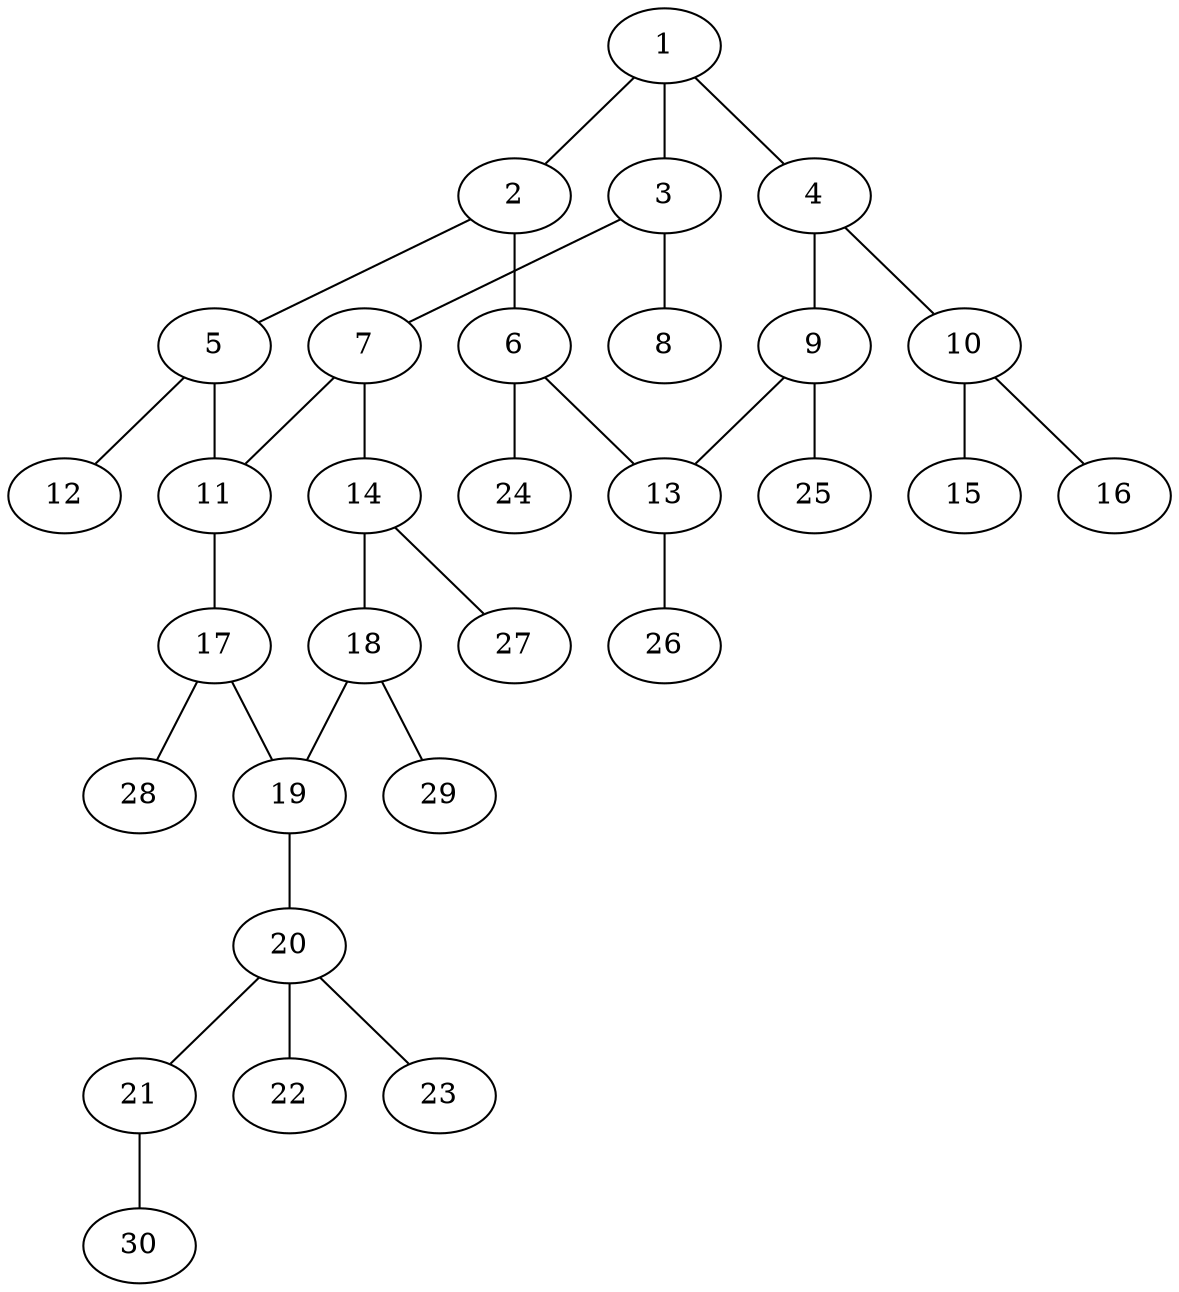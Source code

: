 graph molecule_1586 {
	1	 [chem=C];
	2	 [chem=C];
	1 -- 2	 [valence=2];
	3	 [chem=C];
	1 -- 3	 [valence=1];
	4	 [chem=C];
	1 -- 4	 [valence=1];
	5	 [chem=C];
	2 -- 5	 [valence=1];
	6	 [chem=C];
	2 -- 6	 [valence=1];
	7	 [chem=C];
	3 -- 7	 [valence=1];
	8	 [chem=O];
	3 -- 8	 [valence=2];
	9	 [chem=C];
	4 -- 9	 [valence=2];
	10	 [chem=N];
	4 -- 10	 [valence=1];
	11	 [chem=C];
	5 -- 11	 [valence=1];
	12	 [chem=O];
	5 -- 12	 [valence=2];
	13	 [chem=C];
	6 -- 13	 [valence=2];
	24	 [chem=H];
	6 -- 24	 [valence=1];
	7 -- 11	 [valence=2];
	14	 [chem=C];
	7 -- 14	 [valence=1];
	9 -- 13	 [valence=1];
	25	 [chem=H];
	9 -- 25	 [valence=1];
	15	 [chem=O];
	10 -- 15	 [valence=2];
	16	 [chem=O];
	10 -- 16	 [valence=1];
	17	 [chem=C];
	11 -- 17	 [valence=1];
	26	 [chem=H];
	13 -- 26	 [valence=1];
	18	 [chem=C];
	14 -- 18	 [valence=2];
	27	 [chem=H];
	14 -- 27	 [valence=1];
	19	 [chem=C];
	17 -- 19	 [valence=2];
	28	 [chem=H];
	17 -- 28	 [valence=1];
	18 -- 19	 [valence=1];
	29	 [chem=H];
	18 -- 29	 [valence=1];
	20	 [chem=S];
	19 -- 20	 [valence=1];
	21	 [chem=O];
	20 -- 21	 [valence=1];
	22	 [chem=O];
	20 -- 22	 [valence=2];
	23	 [chem=O];
	20 -- 23	 [valence=2];
	30	 [chem=H];
	21 -- 30	 [valence=1];
}
